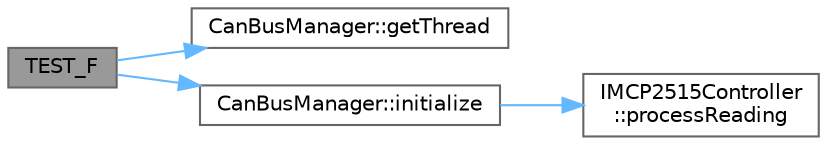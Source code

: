 digraph "TEST_F"
{
 // LATEX_PDF_SIZE
  bgcolor="transparent";
  edge [fontname=Helvetica,fontsize=10,labelfontname=Helvetica,labelfontsize=10];
  node [fontname=Helvetica,fontsize=10,shape=box,height=0.2,width=0.4];
  rankdir="LR";
  Node1 [id="Node000001",label="TEST_F",height=0.2,width=0.4,color="gray40", fillcolor="grey60", style="filled", fontcolor="black",tooltip="Ensures that the CanBusManager cleans up properly."];
  Node1 -> Node2 [id="edge1_Node000001_Node000002",color="steelblue1",style="solid",tooltip=" "];
  Node2 [id="Node000002",label="CanBusManager::getThread",height=0.2,width=0.4,color="grey40", fillcolor="white", style="filled",URL="$classCanBusManager.html#a0bc2f5ec1d447d0179d7ae96a9188dea",tooltip=" "];
  Node1 -> Node3 [id="edge2_Node000001_Node000003",color="steelblue1",style="solid",tooltip=" "];
  Node3 [id="Node000003",label="CanBusManager::initialize",height=0.2,width=0.4,color="grey40", fillcolor="white", style="filled",URL="$classCanBusManager.html#ad71049e3dacf68f009bd15f8671f9fc1",tooltip="Initializes the CanBusManager."];
  Node3 -> Node4 [id="edge3_Node000003_Node000004",color="steelblue1",style="solid",tooltip=" "];
  Node4 [id="Node000004",label="IMCP2515Controller\l::processReading",height=0.2,width=0.4,color="grey40", fillcolor="white", style="filled",URL="$classIMCP2515Controller.html#ae2b472f612168c2cc53da81e0dd76a0d",tooltip=" "];
}
